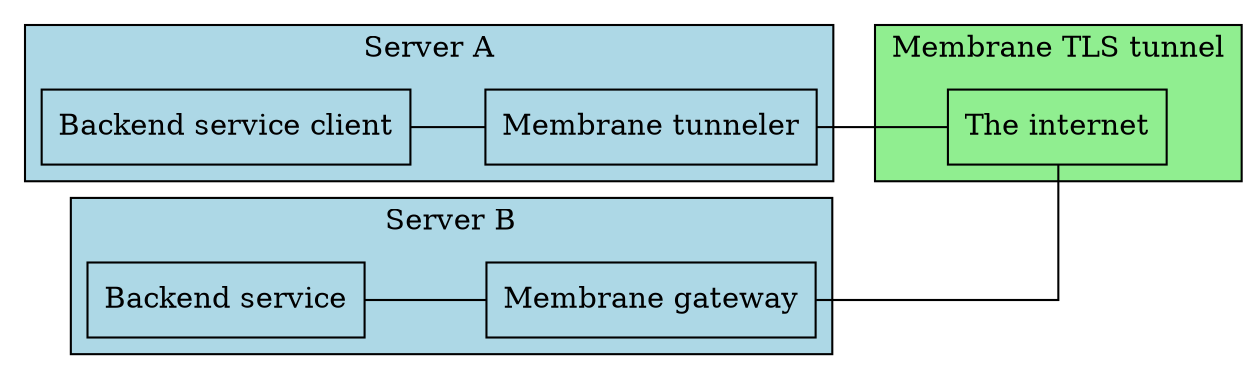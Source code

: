 // I have no idea if this is a good way of doing this but idk.
graph {
    compound=true;
    node [shape=box];
    splines="ortho";
    rankdir="LR";

    subgraph cluster_0 {
        bgcolor="lightblue";
        label="Server A";
        rankdir="LR";
        node [shape=box];

        "Backend service client"
        "Membrane tunneler"

        "Backend service client" -- "Membrane tunneler" [weight = 10];
    }

    subgraph cluster_1 {
        bgcolor="lightgreen";
        label="Membrane TLS tunnel";
        rankdir="LR";
        node [shape=box];

        "The internet"
    }

    subgraph cluster_2 {
        bgcolor="lightblue";
        label="Server B";
        rankdir="LR";
        node [shape=box];

        "Membrane gateway"
        "Backend service"

        "Backend service" -- "Membrane gateway";
    }

    rankdir="LR";

    "Membrane tunneler" -- "The internet" [weight=10];
    "Membrane gateway" -- "The internet";
}
